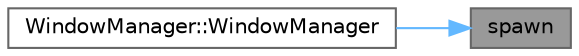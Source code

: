 digraph "spawn"
{
 // LATEX_PDF_SIZE
  bgcolor="transparent";
  edge [fontname=Helvetica,fontsize=10,labelfontname=Helvetica,labelfontsize=10];
  node [fontname=Helvetica,fontsize=10,shape=box,height=0.2,width=0.4];
  rankdir="RL";
  Node1 [id="Node000001",label="spawn",height=0.2,width=0.4,color="gray40", fillcolor="grey60", style="filled", fontcolor="black",tooltip="Spawn a new process from a given string."];
  Node1 -> Node2 [id="edge1_Node000001_Node000002",dir="back",color="steelblue1",style="solid",tooltip=" "];
  Node2 [id="Node000002",label="WindowManager::WindowManager",height=0.2,width=0.4,color="grey40", fillcolor="white", style="filled",URL="$classWindowManager.html#a3a283b34c19aaa20296befaabad4d29b",tooltip="Constructs a new WindowManager instance."];
}
